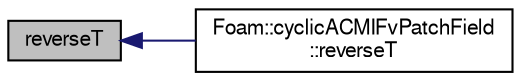 digraph "reverseT"
{
  bgcolor="transparent";
  edge [fontname="FreeSans",fontsize="10",labelfontname="FreeSans",labelfontsize="10"];
  node [fontname="FreeSans",fontsize="10",shape=record];
  rankdir="LR";
  Node627 [label="reverseT",height=0.2,width=0.4,color="black", fillcolor="grey75", style="filled", fontcolor="black"];
  Node627 -> Node628 [dir="back",color="midnightblue",fontsize="10",style="solid",fontname="FreeSans"];
  Node628 [label="Foam::cyclicACMIFvPatchField\l::reverseT",height=0.2,width=0.4,color="black",URL="$a22010.html#a3b6ef41753c72a78fb451b2a4327c899",tooltip="Return neighbour-cell transformation tensor. "];
}

